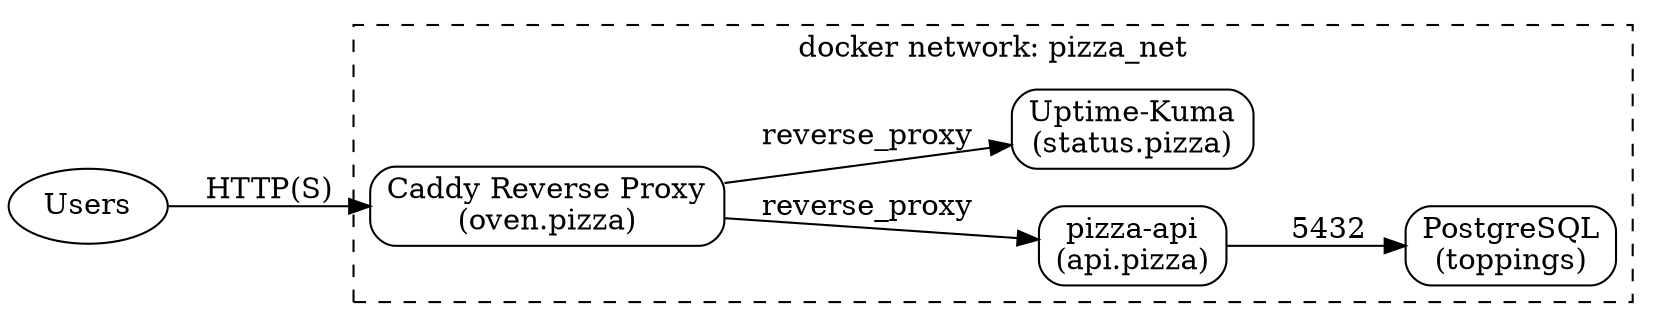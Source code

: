 digraph PizzaStack {
  rankdir=LR;
  node [shape=box, style=rounded];

  Users [shape=oval, label="Users"];
  Caddy [label="Caddy Reverse Proxy\n(oven.pizza)"];
  API [label="pizza-api\n(api.pizza)"];
  Kuma [label="Uptime-Kuma\n(status.pizza)"];
  DB [label="PostgreSQL\n(toppings)"];

  subgraph cluster_net {
    label="docker network: pizza_net";
    style=dashed;
    Caddy; API; Kuma; DB;
  }

  Users -> Caddy [label="HTTP(S)"];
  Caddy -> API [label="reverse_proxy"];
  Caddy -> Kuma [label="reverse_proxy"];
  API -> DB [label="5432"];
}

